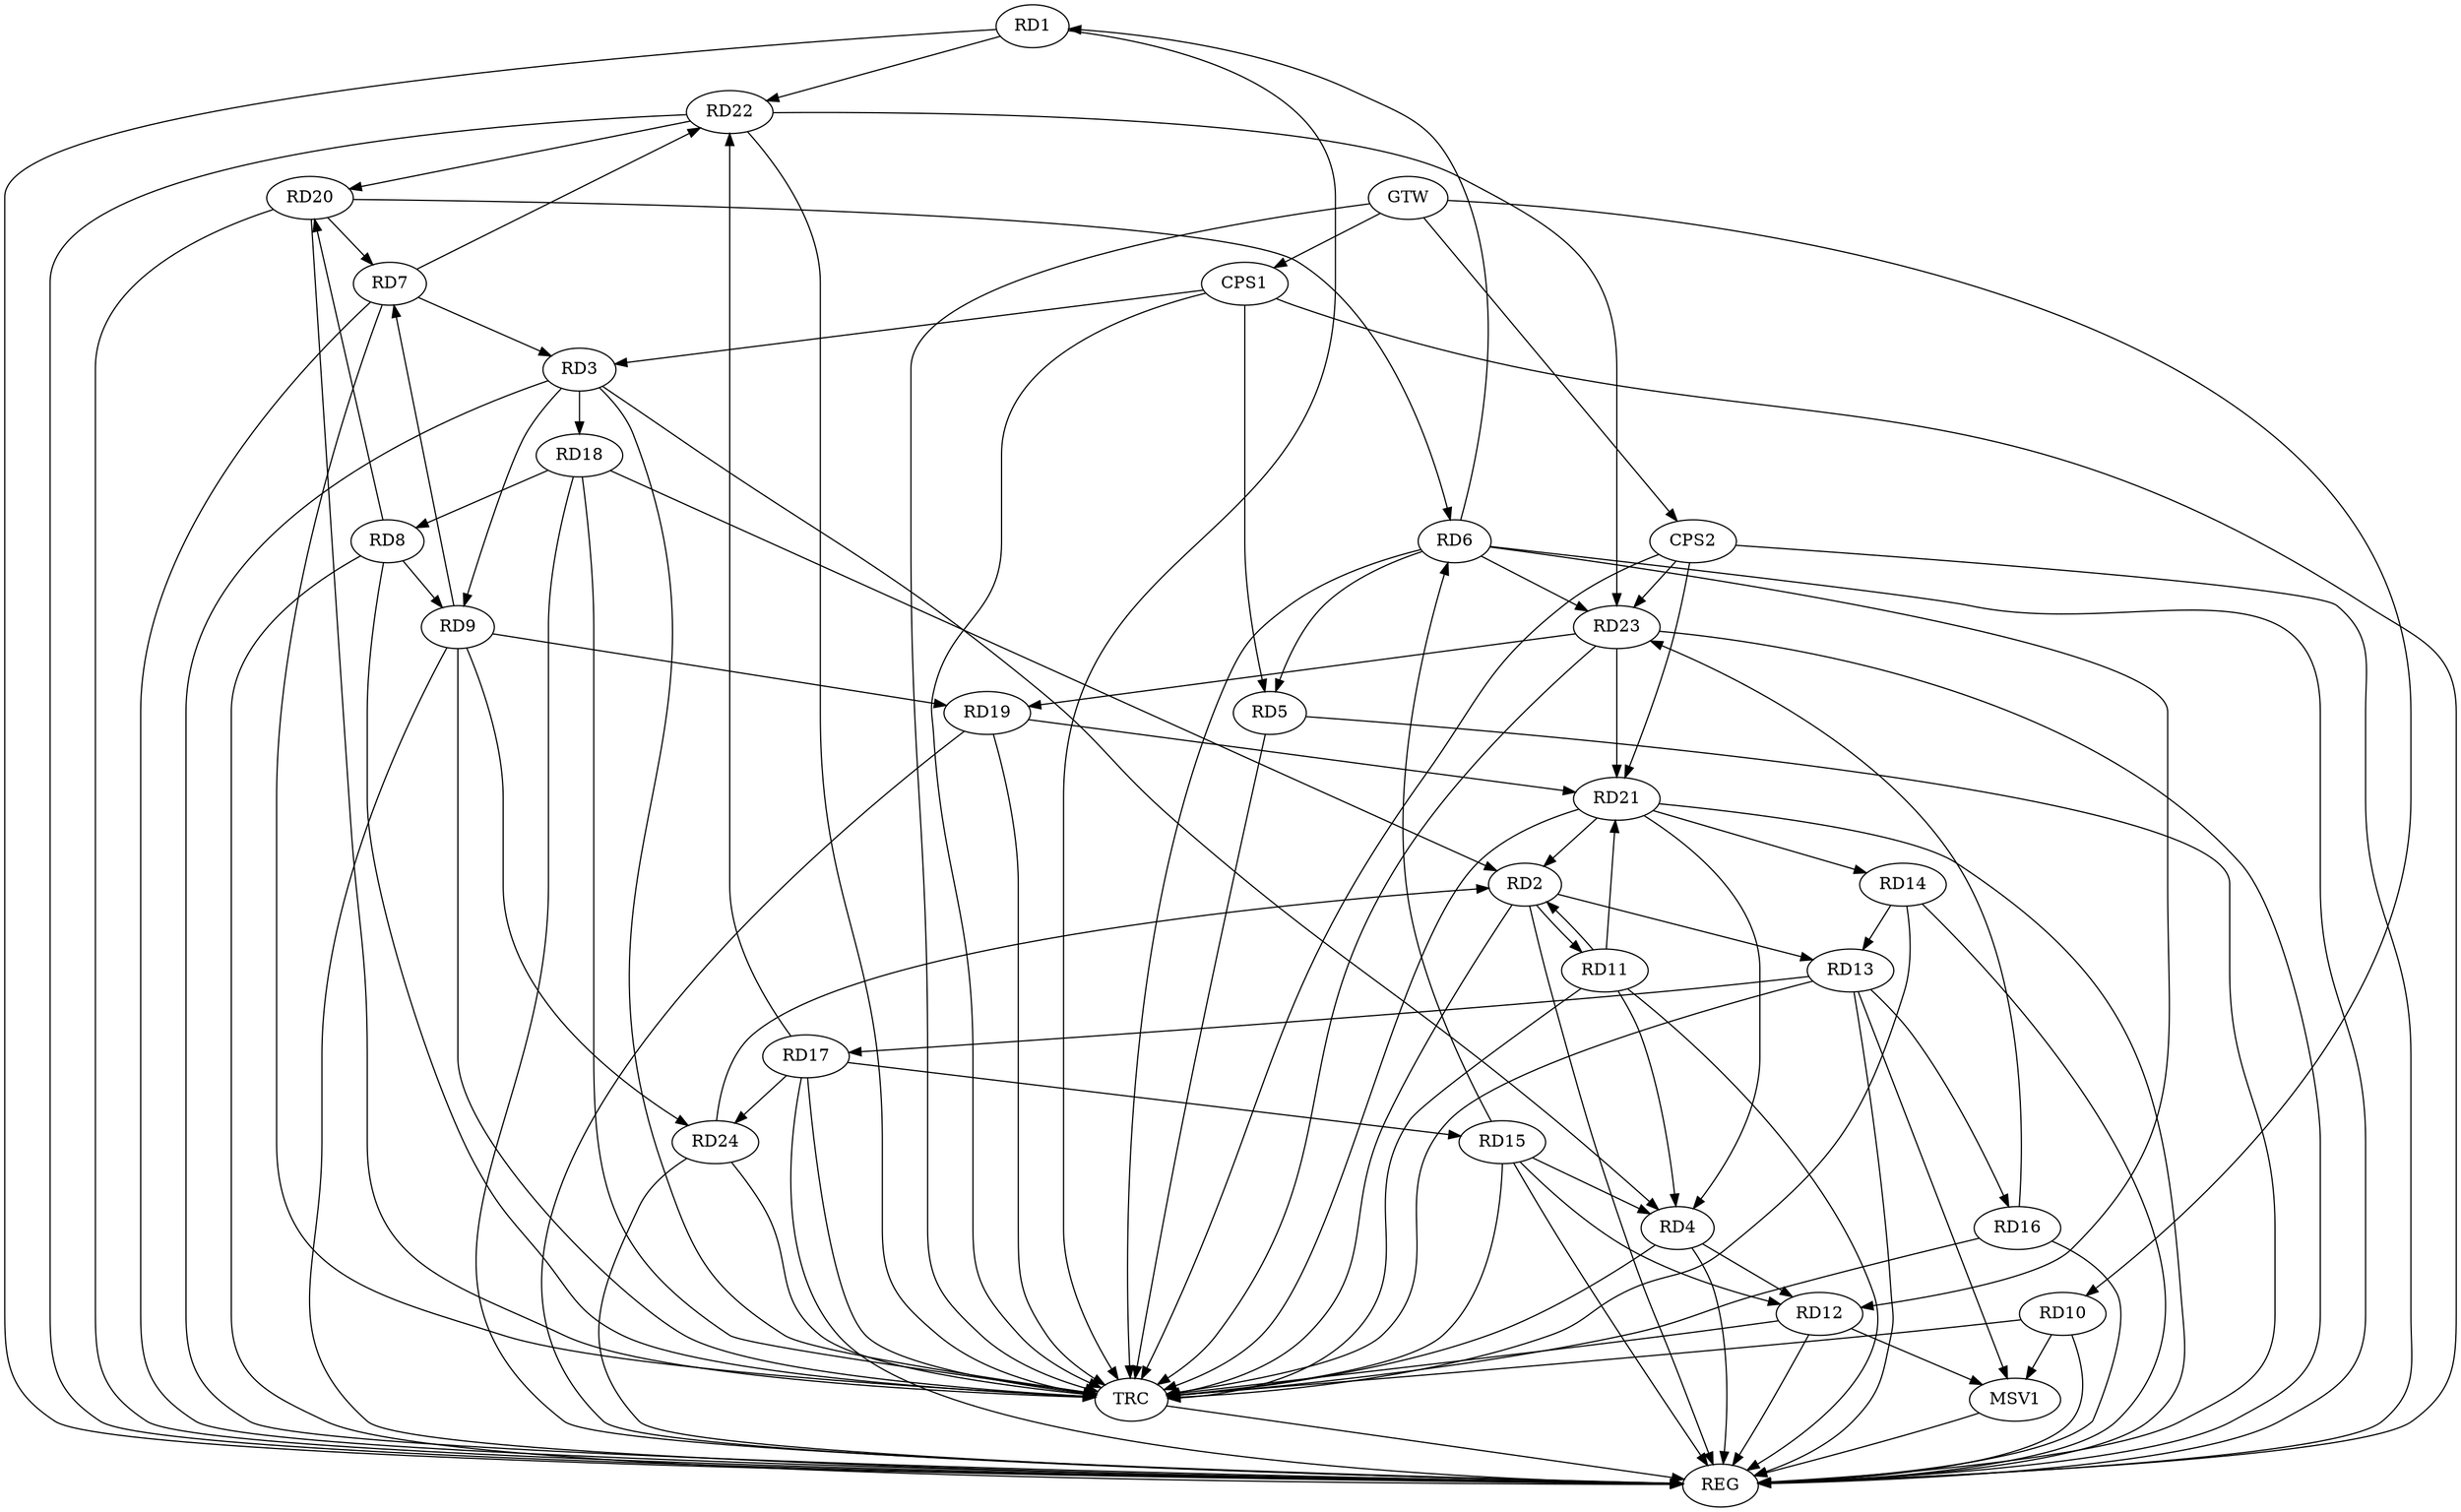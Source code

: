strict digraph G {
  RD1 [ label="RD1" ];
  RD2 [ label="RD2" ];
  RD3 [ label="RD3" ];
  RD4 [ label="RD4" ];
  RD5 [ label="RD5" ];
  RD6 [ label="RD6" ];
  RD7 [ label="RD7" ];
  RD8 [ label="RD8" ];
  RD9 [ label="RD9" ];
  RD10 [ label="RD10" ];
  RD11 [ label="RD11" ];
  RD12 [ label="RD12" ];
  RD13 [ label="RD13" ];
  RD14 [ label="RD14" ];
  RD15 [ label="RD15" ];
  RD16 [ label="RD16" ];
  RD17 [ label="RD17" ];
  RD18 [ label="RD18" ];
  RD19 [ label="RD19" ];
  RD20 [ label="RD20" ];
  RD21 [ label="RD21" ];
  RD22 [ label="RD22" ];
  RD23 [ label="RD23" ];
  RD24 [ label="RD24" ];
  CPS1 [ label="CPS1" ];
  CPS2 [ label="CPS2" ];
  GTW [ label="GTW" ];
  REG [ label="REG" ];
  TRC [ label="TRC" ];
  MSV1 [ label="MSV1" ];
  RD6 -> RD1;
  RD1 -> RD22;
  RD2 -> RD11;
  RD11 -> RD2;
  RD2 -> RD13;
  RD18 -> RD2;
  RD21 -> RD2;
  RD24 -> RD2;
  RD3 -> RD4;
  RD7 -> RD3;
  RD3 -> RD9;
  RD3 -> RD18;
  RD11 -> RD4;
  RD4 -> RD12;
  RD15 -> RD4;
  RD21 -> RD4;
  RD6 -> RD5;
  RD6 -> RD12;
  RD15 -> RD6;
  RD20 -> RD6;
  RD6 -> RD23;
  RD9 -> RD7;
  RD20 -> RD7;
  RD7 -> RD22;
  RD8 -> RD9;
  RD18 -> RD8;
  RD8 -> RD20;
  RD9 -> RD19;
  RD9 -> RD24;
  RD15 -> RD12;
  RD14 -> RD13;
  RD13 -> RD16;
  RD13 -> RD17;
  RD21 -> RD14;
  RD17 -> RD15;
  RD16 -> RD23;
  RD17 -> RD22;
  RD17 -> RD24;
  RD23 -> RD19;
  RD22 -> RD20;
  RD23 -> RD21;
  RD22 -> RD23;
  CPS1 -> RD5;
  CPS1 -> RD3;
  CPS2 -> RD21;
  CPS2 -> RD23;
  GTW -> RD10;
  GTW -> CPS1;
  GTW -> CPS2;
  RD1 -> REG;
  RD2 -> REG;
  RD3 -> REG;
  RD4 -> REG;
  RD5 -> REG;
  RD6 -> REG;
  RD7 -> REG;
  RD8 -> REG;
  RD9 -> REG;
  RD10 -> REG;
  RD11 -> REG;
  RD12 -> REG;
  RD13 -> REG;
  RD14 -> REG;
  RD15 -> REG;
  RD16 -> REG;
  RD17 -> REG;
  RD18 -> REG;
  RD19 -> REG;
  RD20 -> REG;
  RD21 -> REG;
  RD22 -> REG;
  RD23 -> REG;
  RD24 -> REG;
  CPS1 -> REG;
  CPS2 -> REG;
  RD1 -> TRC;
  RD2 -> TRC;
  RD3 -> TRC;
  RD4 -> TRC;
  RD5 -> TRC;
  RD6 -> TRC;
  RD7 -> TRC;
  RD8 -> TRC;
  RD9 -> TRC;
  RD10 -> TRC;
  RD11 -> TRC;
  RD12 -> TRC;
  RD13 -> TRC;
  RD14 -> TRC;
  RD15 -> TRC;
  RD16 -> TRC;
  RD17 -> TRC;
  RD18 -> TRC;
  RD19 -> TRC;
  RD20 -> TRC;
  RD21 -> TRC;
  RD22 -> TRC;
  RD23 -> TRC;
  RD24 -> TRC;
  CPS1 -> TRC;
  CPS2 -> TRC;
  GTW -> TRC;
  TRC -> REG;
  RD19 -> RD21;
  RD11 -> RD21;
  RD10 -> MSV1;
  RD12 -> MSV1;
  RD13 -> MSV1;
  MSV1 -> REG;
}
